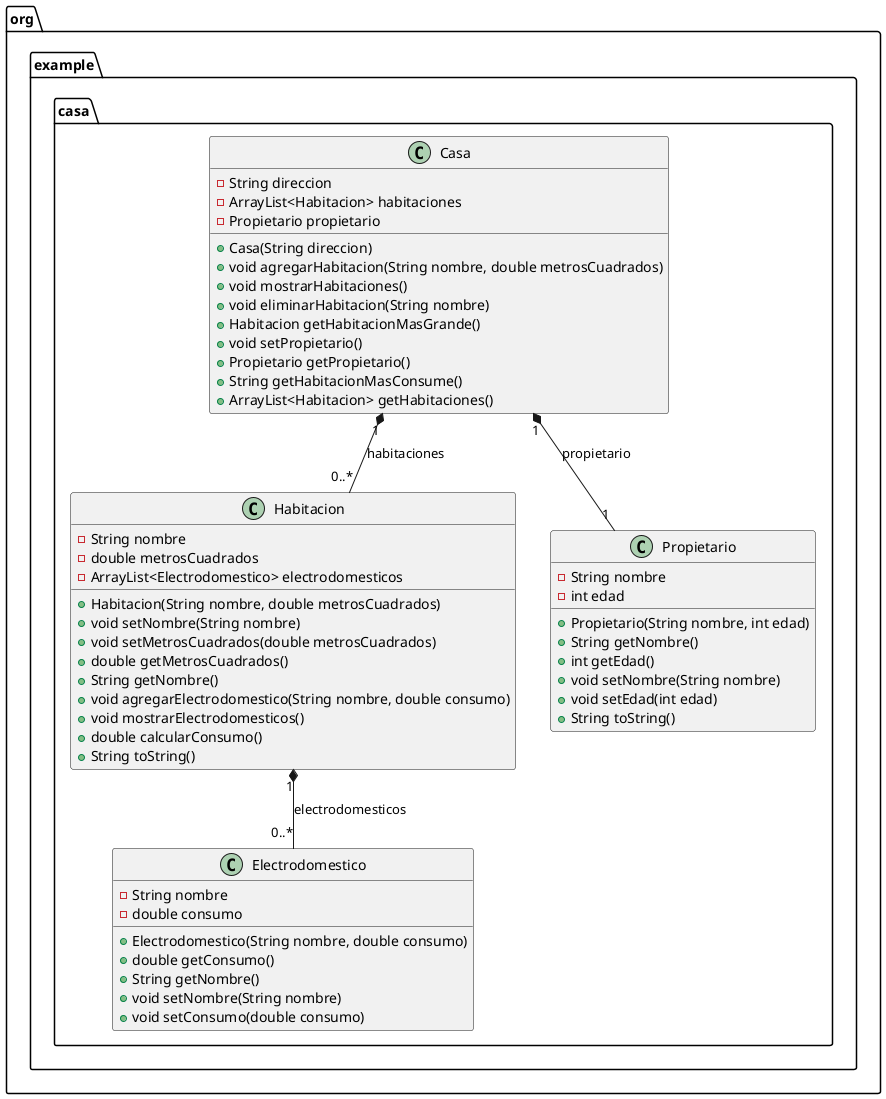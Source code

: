 @startuml
package "org.example.casa" {
    class Casa {
        - String direccion
        - ArrayList<Habitacion> habitaciones
        - Propietario propietario
        + Casa(String direccion)
        + void agregarHabitacion(String nombre, double metrosCuadrados)
        + void mostrarHabitaciones()
        + void eliminarHabitacion(String nombre)
        + Habitacion getHabitacionMasGrande()
        + void setPropietario()
        + Propietario getPropietario()
        + String getHabitacionMasConsume()
        + ArrayList<Habitacion> getHabitaciones()
    }

    class Electrodomestico {
        - String nombre
        - double consumo
        + Electrodomestico(String nombre, double consumo)
        + double getConsumo()
        + String getNombre()
        + void setNombre(String nombre)
        + void setConsumo(double consumo)
    }

    class Habitacion {
        - String nombre
        - double metrosCuadrados
        - ArrayList<Electrodomestico> electrodomesticos
        + Habitacion(String nombre, double metrosCuadrados)
        + void setNombre(String nombre)
        + void setMetrosCuadrados(double metrosCuadrados)
        + double getMetrosCuadrados()
        + String getNombre()
        + void agregarElectrodomestico(String nombre, double consumo)
        + void mostrarElectrodomesticos()
        + double calcularConsumo()
        + String toString()
    }

    class Propietario {
        - String nombre
        - int edad
        + Propietario(String nombre, int edad)
        + String getNombre()
        + int getEdad()
        + void setNombre(String nombre)
        + void setEdad(int edad)
        + String toString()
    }

    Casa "1" *-- "1" Propietario : propietario
    Casa "1" *-- "0..*" Habitacion : habitaciones
    Habitacion "1" *-- "0..*" Electrodomestico : electrodomesticos
}
@enduml